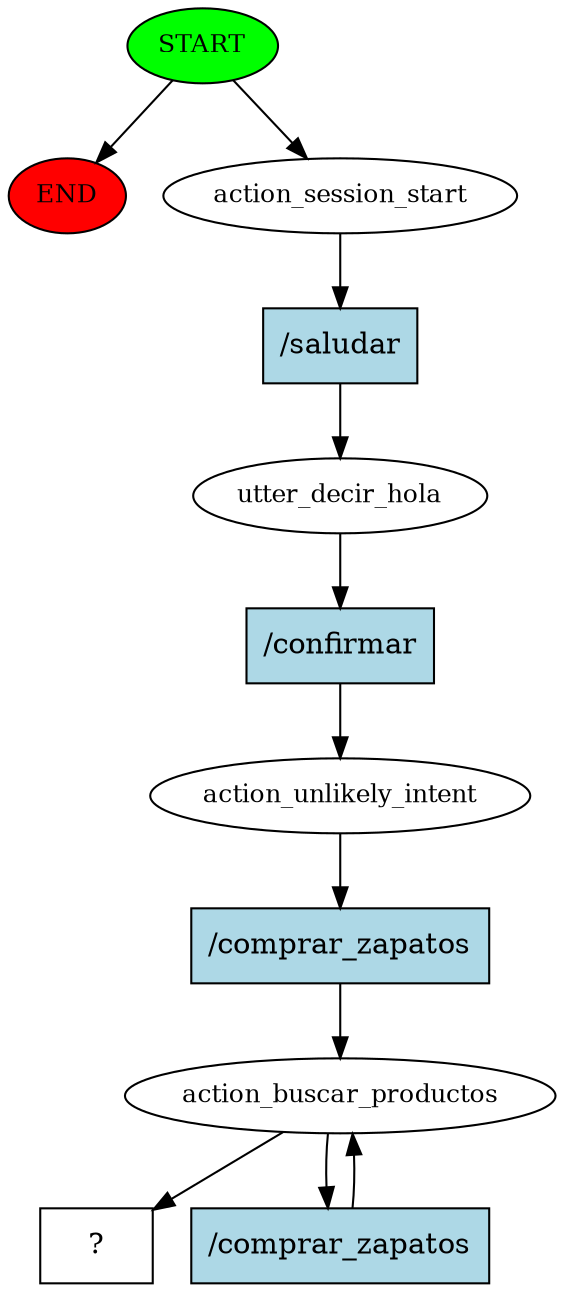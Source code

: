 digraph  {
0 [class="start active", fillcolor=green, fontsize=12, label=START, style=filled];
"-1" [class=end, fillcolor=red, fontsize=12, label=END, style=filled];
1 [class=active, fontsize=12, label=action_session_start];
2 [class=active, fontsize=12, label=utter_decir_hola];
3 [class=active, fontsize=12, label=action_unlikely_intent];
4 [class=active, fontsize=12, label=action_buscar_productos];
27 [class="intent dashed active", label="  ?  ", shape=rect];
28 [class="intent active", fillcolor=lightblue, label="/saludar", shape=rect, style=filled];
29 [class="intent active", fillcolor=lightblue, label="/confirmar", shape=rect, style=filled];
30 [class="intent active", fillcolor=lightblue, label="/comprar_zapatos", shape=rect, style=filled];
31 [class="intent active", fillcolor=lightblue, label="/comprar_zapatos", shape=rect, style=filled];
0 -> "-1"  [class="", key=NONE, label=""];
0 -> 1  [class=active, key=NONE, label=""];
1 -> 28  [class=active, key=0];
2 -> 29  [class=active, key=0];
3 -> 30  [class=active, key=0];
4 -> 27  [class=active, key=NONE, label=""];
4 -> 31  [class=active, key=0];
28 -> 2  [class=active, key=0];
29 -> 3  [class=active, key=0];
30 -> 4  [class=active, key=0];
31 -> 4  [class=active, key=0];
}

